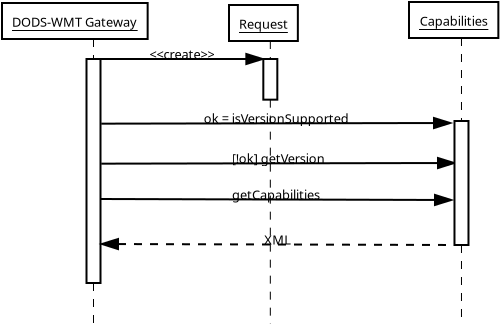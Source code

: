 <?xml version="1.0"?>
<diagram xmlns:dia="http://www.lysator.liu.se/~alla/dia/">
  <diagramdata>
    <attribute name="background">
      <color val="#ffffff"/>
    </attribute>
    <attribute name="paper">
      <composite type="paper">
        <attribute name="name">
          <string>#A4#</string>
        </attribute>
        <attribute name="tmargin">
          <real val="2.82"/>
        </attribute>
        <attribute name="bmargin">
          <real val="2.82"/>
        </attribute>
        <attribute name="lmargin">
          <real val="2.82"/>
        </attribute>
        <attribute name="rmargin">
          <real val="2.82"/>
        </attribute>
        <attribute name="is_portrait">
          <boolean val="true"/>
        </attribute>
        <attribute name="scaling">
          <real val="1"/>
        </attribute>
        <attribute name="fitto">
          <boolean val="false"/>
        </attribute>
      </composite>
    </attribute>
  </diagramdata>
  <layer name="Background" visible="true">
    <object type="UML - Objet" version="0" id="O0">
      <attribute name="obj_pos">
        <point val="4.2,5"/>
      </attribute>
      <attribute name="obj_bb">
        <rectangle val="4.15,4.95;13.401,6.85"/>
      </attribute>
      <attribute name="elem_corner">
        <point val="4.2,5"/>
      </attribute>
      <attribute name="elem_width">
        <real val="9.151"/>
      </attribute>
      <attribute name="elem_height">
        <real val="1.8"/>
      </attribute>
      <attribute name="text">
        <composite type="text">
          <attribute name="string">
            <string>#DODS-WMT Gateway#</string>
          </attribute>
          <attribute name="font">
            <font name="Helvetica"/>
          </attribute>
          <attribute name="height">
            <real val="0.8"/>
          </attribute>
          <attribute name="pos">
            <point val="8.775,6.14"/>
          </attribute>
          <attribute name="color">
            <color val="#000000"/>
          </attribute>
          <attribute name="alignment">
            <enum val="1"/>
          </attribute>
        </composite>
      </attribute>
      <attribute name="stereotype">
        <string/>
      </attribute>
      <attribute name="exstate">
        <string/>
      </attribute>
      <attribute name="attrib">
        <composite type="text">
          <attribute name="string">
            <string>##</string>
          </attribute>
          <attribute name="font">
            <font name="Helvetica"/>
          </attribute>
          <attribute name="height">
            <real val="0.8"/>
          </attribute>
          <attribute name="pos">
            <point val="0,0"/>
          </attribute>
          <attribute name="color">
            <color val="#000000"/>
          </attribute>
          <attribute name="alignment">
            <enum val="0"/>
          </attribute>
        </composite>
      </attribute>
      <attribute name="is_active">
        <boolean val="false"/>
      </attribute>
      <attribute name="show_attribs">
        <boolean val="false"/>
      </attribute>
      <attribute name="multiple">
        <boolean val="false"/>
      </attribute>
    </object>
    <object type="UML - Objet" version="0" id="O1">
      <attribute name="obj_pos">
        <point val="15.55,5.1"/>
      </attribute>
      <attribute name="obj_bb">
        <rectangle val="15.5,5.05;19.733,6.95"/>
      </attribute>
      <attribute name="elem_corner">
        <point val="15.55,5.1"/>
      </attribute>
      <attribute name="elem_width">
        <real val="4.133"/>
      </attribute>
      <attribute name="elem_height">
        <real val="1.8"/>
      </attribute>
      <attribute name="text">
        <composite type="text">
          <attribute name="string">
            <string>#Request#</string>
          </attribute>
          <attribute name="font">
            <font name="Helvetica"/>
          </attribute>
          <attribute name="height">
            <real val="0.8"/>
          </attribute>
          <attribute name="pos">
            <point val="17.616,6.24"/>
          </attribute>
          <attribute name="color">
            <color val="#000000"/>
          </attribute>
          <attribute name="alignment">
            <enum val="1"/>
          </attribute>
        </composite>
      </attribute>
      <attribute name="stereotype">
        <string/>
      </attribute>
      <attribute name="exstate">
        <string/>
      </attribute>
      <attribute name="attrib">
        <composite type="text">
          <attribute name="string">
            <string>##</string>
          </attribute>
          <attribute name="font">
            <font name="Helvetica"/>
          </attribute>
          <attribute name="height">
            <real val="0.8"/>
          </attribute>
          <attribute name="pos">
            <point val="0,0"/>
          </attribute>
          <attribute name="color">
            <color val="#000000"/>
          </attribute>
          <attribute name="alignment">
            <enum val="0"/>
          </attribute>
        </composite>
      </attribute>
      <attribute name="is_active">
        <boolean val="false"/>
      </attribute>
      <attribute name="show_attribs">
        <boolean val="false"/>
      </attribute>
      <attribute name="multiple">
        <boolean val="false"/>
      </attribute>
    </object>
    <object type="UML - Lifeline" version="0" id="O2">
      <attribute name="obj_pos">
        <point val="8.775,6.8"/>
      </attribute>
      <attribute name="obj_bb">
        <rectangle val="8.075,6.775;9.475,21.025"/>
      </attribute>
      <attribute name="conn_endpoints">
        <point val="8.775,6.8"/>
        <point val="8.775,21"/>
      </attribute>
      <attribute name="rtop">
        <real val="1"/>
      </attribute>
      <attribute name="rbot">
        <real val="12.2"/>
      </attribute>
      <attribute name="draw_focus">
        <boolean val="true"/>
      </attribute>
      <attribute name="draw_cross">
        <boolean val="false"/>
      </attribute>
      <connections>
        <connection handle="0" to="O0" connection="6"/>
      </connections>
    </object>
    <object type="UML - Message" version="0" id="O3">
      <attribute name="obj_pos">
        <point val="9.125,7.8"/>
      </attribute>
      <attribute name="obj_bb">
        <rectangle val="8.275,6.31;18.116,8.81"/>
      </attribute>
      <attribute name="conn_endpoints">
        <point val="9.125,7.8"/>
        <point val="17.267,7.8"/>
      </attribute>
      <attribute name="text">
        <string>#Request#</string>
      </attribute>
      <attribute name="text_pos">
        <point val="13.196,7.8"/>
      </attribute>
      <attribute name="type">
        <int val="1"/>
      </attribute>
      <connections>
        <connection handle="0" to="O2" connection="1"/>
        <connection handle="1" to="O4" connection="0"/>
      </connections>
    </object>
    <object type="UML - Lifeline" version="0" id="O4">
      <attribute name="obj_pos">
        <point val="17.616,6.9"/>
      </attribute>
      <attribute name="obj_bb">
        <rectangle val="16.916,6.875;18.317,21.075"/>
      </attribute>
      <attribute name="conn_endpoints">
        <point val="17.616,6.9"/>
        <point val="17.616,21.05"/>
      </attribute>
      <attribute name="rtop">
        <real val="0.9"/>
      </attribute>
      <attribute name="rbot">
        <real val="2.933"/>
      </attribute>
      <attribute name="draw_focus">
        <boolean val="true"/>
      </attribute>
      <attribute name="draw_cross">
        <boolean val="false"/>
      </attribute>
      <connections>
        <connection handle="0" to="O1" connection="6"/>
      </connections>
    </object>
    <object type="UML - Message" version="0" id="O5">
      <attribute name="obj_pos">
        <point val="9.162,11.033"/>
      </attribute>
      <attribute name="obj_bb">
        <rectangle val="8.312,9.527;27.537,12.027"/>
      </attribute>
      <attribute name="conn_endpoints">
        <point val="9.162,11.033"/>
        <point val="26.65,11"/>
      </attribute>
      <attribute name="text">
        <string>#ok = isVersionSupported#</string>
      </attribute>
      <attribute name="text_pos">
        <point val="17.906,11.017"/>
      </attribute>
      <attribute name="type">
        <int val="0"/>
      </attribute>
    </object>
    <object type="UML - Message" version="0" id="O6">
      <attribute name="obj_pos">
        <point val="9.162,13.033"/>
      </attribute>
      <attribute name="obj_bb">
        <rectangle val="8.312,11.527;27.7,14.027"/>
      </attribute>
      <attribute name="conn_endpoints">
        <point val="9.162,13.033"/>
        <point val="26.85,13"/>
      </attribute>
      <attribute name="text">
        <string>#[!ok] getVersion#</string>
      </attribute>
      <attribute name="text_pos">
        <point val="18.006,13.017"/>
      </attribute>
      <attribute name="type">
        <int val="0"/>
      </attribute>
    </object>
    <object type="UML - Objet" version="0" id="O7">
      <attribute name="obj_pos">
        <point val="24.55,4.95"/>
      </attribute>
      <attribute name="obj_bb">
        <rectangle val="24.5,4.9;29.848,6.8"/>
      </attribute>
      <attribute name="elem_corner">
        <point val="24.55,4.95"/>
      </attribute>
      <attribute name="elem_width">
        <real val="5.248"/>
      </attribute>
      <attribute name="elem_height">
        <real val="1.8"/>
      </attribute>
      <attribute name="text">
        <composite type="text">
          <attribute name="string">
            <string>#Capabilities#</string>
          </attribute>
          <attribute name="font">
            <font name="Helvetica"/>
          </attribute>
          <attribute name="height">
            <real val="0.8"/>
          </attribute>
          <attribute name="pos">
            <point val="27.174,6.09"/>
          </attribute>
          <attribute name="color">
            <color val="#000000"/>
          </attribute>
          <attribute name="alignment">
            <enum val="1"/>
          </attribute>
        </composite>
      </attribute>
      <attribute name="stereotype">
        <string/>
      </attribute>
      <attribute name="exstate">
        <string/>
      </attribute>
      <attribute name="attrib">
        <composite type="text">
          <attribute name="string">
            <string>##</string>
          </attribute>
          <attribute name="font">
            <font name="Helvetica"/>
          </attribute>
          <attribute name="height">
            <real val="0.8"/>
          </attribute>
          <attribute name="pos">
            <point val="0,0"/>
          </attribute>
          <attribute name="color">
            <color val="#000000"/>
          </attribute>
          <attribute name="alignment">
            <enum val="0"/>
          </attribute>
        </composite>
      </attribute>
      <attribute name="is_active">
        <boolean val="false"/>
      </attribute>
      <attribute name="show_attribs">
        <boolean val="false"/>
      </attribute>
      <attribute name="multiple">
        <boolean val="false"/>
      </attribute>
    </object>
    <object type="UML - Lifeline" version="0" id="O8">
      <attribute name="obj_pos">
        <point val="27.174,6.75"/>
      </attribute>
      <attribute name="obj_bb">
        <rectangle val="26.474,6.725;27.874,21.025"/>
      </attribute>
      <attribute name="conn_endpoints">
        <point val="27.174,6.75"/>
        <point val="27.174,21"/>
      </attribute>
      <attribute name="rtop">
        <real val="4.15"/>
      </attribute>
      <attribute name="rbot">
        <real val="10.35"/>
      </attribute>
      <attribute name="draw_focus">
        <boolean val="true"/>
      </attribute>
      <attribute name="draw_cross">
        <boolean val="false"/>
      </attribute>
      <connections>
        <connection handle="0" to="O7" connection="6"/>
      </connections>
    </object>
    <object type="UML - Message" version="0" id="O9">
      <attribute name="obj_pos">
        <point val="9.1,14.8"/>
      </attribute>
      <attribute name="obj_bb">
        <rectangle val="8.25,13.335;27.55,15.835"/>
      </attribute>
      <attribute name="conn_endpoints">
        <point val="9.1,14.8"/>
        <point val="26.7,14.85"/>
      </attribute>
      <attribute name="text">
        <string>#getCapabilities#</string>
      </attribute>
      <attribute name="text_pos">
        <point val="17.9,14.825"/>
      </attribute>
      <attribute name="type">
        <int val="0"/>
      </attribute>
    </object>
    <object type="UML - Message" version="0" id="O10">
      <attribute name="obj_pos">
        <point val="9.15,17.05"/>
      </attribute>
      <attribute name="obj_bb">
        <rectangle val="8.3,15.585;27.674,18.085"/>
      </attribute>
      <attribute name="conn_endpoints">
        <point val="9.15,17.05"/>
        <point val="26.824,17.1"/>
      </attribute>
      <attribute name="text">
        <string>#XML#</string>
      </attribute>
      <attribute name="text_pos">
        <point val="17.987,17.075"/>
      </attribute>
      <attribute name="type">
        <int val="4"/>
      </attribute>
      <connections>
        <connection handle="1" to="O8" connection="5"/>
      </connections>
    </object>
  </layer>
</diagram>
